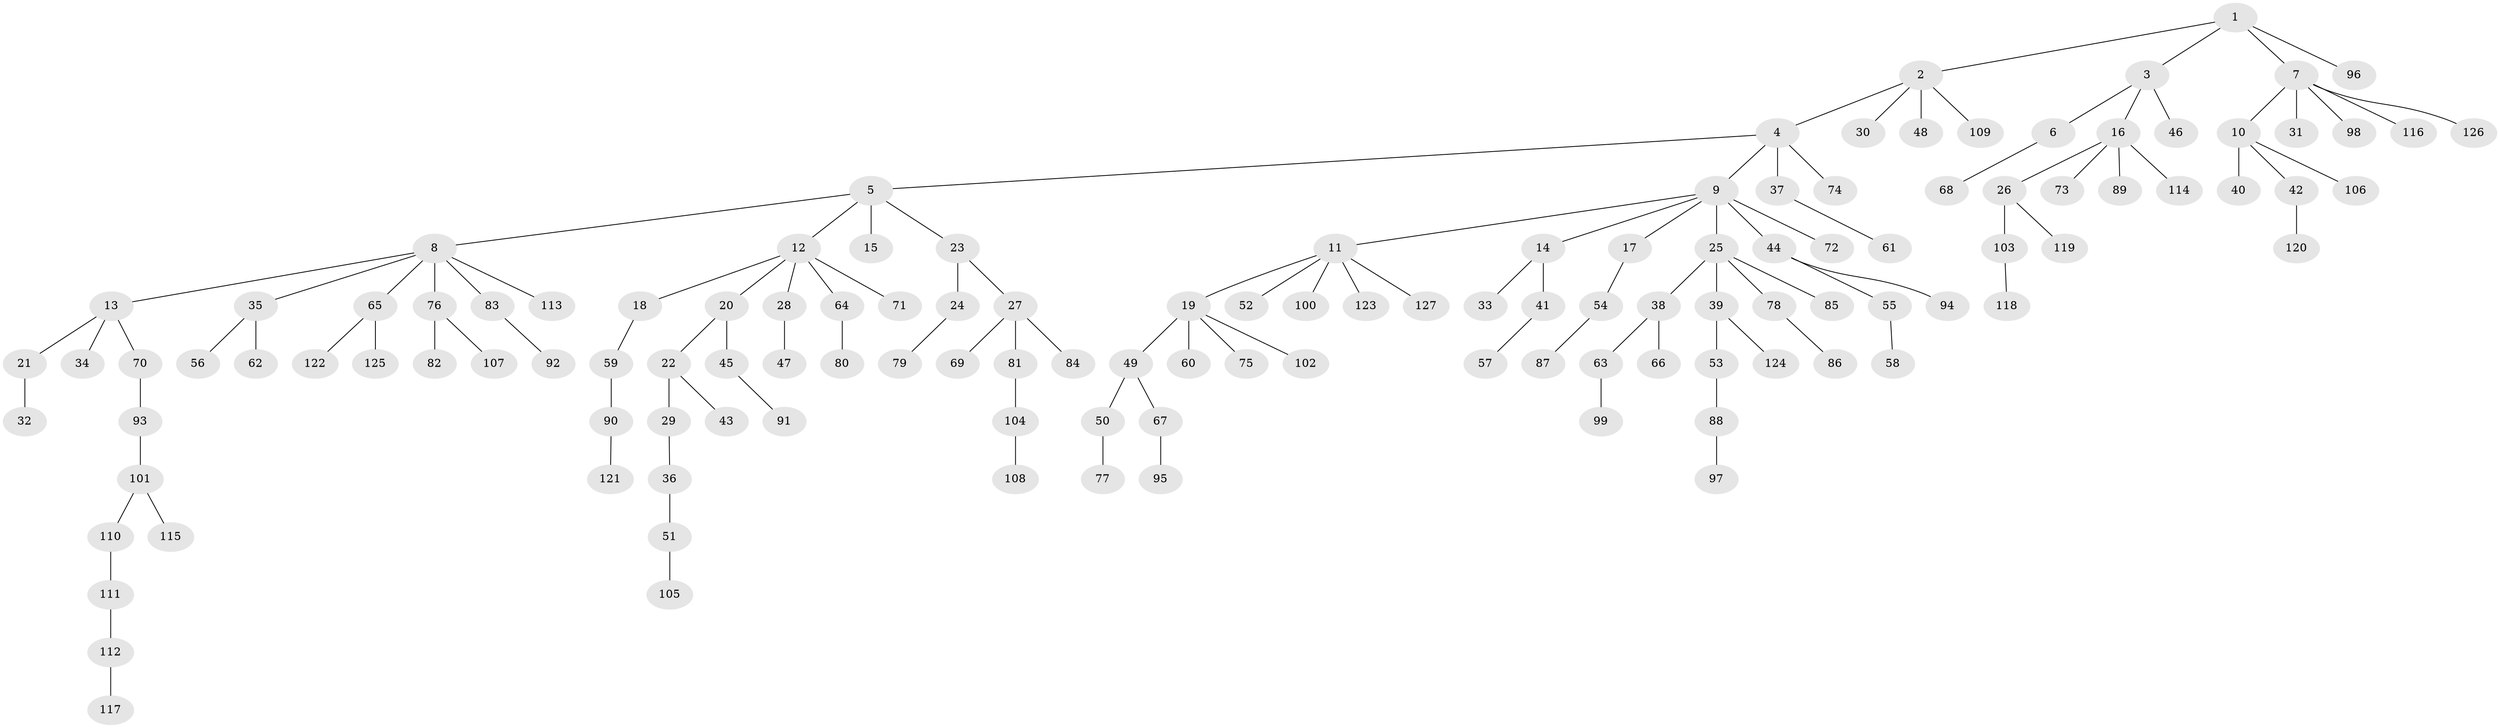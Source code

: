 // Generated by graph-tools (version 1.1) at 2025/26/03/09/25 03:26:33]
// undirected, 127 vertices, 126 edges
graph export_dot {
graph [start="1"]
  node [color=gray90,style=filled];
  1;
  2;
  3;
  4;
  5;
  6;
  7;
  8;
  9;
  10;
  11;
  12;
  13;
  14;
  15;
  16;
  17;
  18;
  19;
  20;
  21;
  22;
  23;
  24;
  25;
  26;
  27;
  28;
  29;
  30;
  31;
  32;
  33;
  34;
  35;
  36;
  37;
  38;
  39;
  40;
  41;
  42;
  43;
  44;
  45;
  46;
  47;
  48;
  49;
  50;
  51;
  52;
  53;
  54;
  55;
  56;
  57;
  58;
  59;
  60;
  61;
  62;
  63;
  64;
  65;
  66;
  67;
  68;
  69;
  70;
  71;
  72;
  73;
  74;
  75;
  76;
  77;
  78;
  79;
  80;
  81;
  82;
  83;
  84;
  85;
  86;
  87;
  88;
  89;
  90;
  91;
  92;
  93;
  94;
  95;
  96;
  97;
  98;
  99;
  100;
  101;
  102;
  103;
  104;
  105;
  106;
  107;
  108;
  109;
  110;
  111;
  112;
  113;
  114;
  115;
  116;
  117;
  118;
  119;
  120;
  121;
  122;
  123;
  124;
  125;
  126;
  127;
  1 -- 2;
  1 -- 3;
  1 -- 7;
  1 -- 96;
  2 -- 4;
  2 -- 30;
  2 -- 48;
  2 -- 109;
  3 -- 6;
  3 -- 16;
  3 -- 46;
  4 -- 5;
  4 -- 9;
  4 -- 37;
  4 -- 74;
  5 -- 8;
  5 -- 12;
  5 -- 15;
  5 -- 23;
  6 -- 68;
  7 -- 10;
  7 -- 31;
  7 -- 98;
  7 -- 116;
  7 -- 126;
  8 -- 13;
  8 -- 35;
  8 -- 65;
  8 -- 76;
  8 -- 83;
  8 -- 113;
  9 -- 11;
  9 -- 14;
  9 -- 17;
  9 -- 25;
  9 -- 44;
  9 -- 72;
  10 -- 40;
  10 -- 42;
  10 -- 106;
  11 -- 19;
  11 -- 52;
  11 -- 100;
  11 -- 123;
  11 -- 127;
  12 -- 18;
  12 -- 20;
  12 -- 28;
  12 -- 64;
  12 -- 71;
  13 -- 21;
  13 -- 34;
  13 -- 70;
  14 -- 33;
  14 -- 41;
  16 -- 26;
  16 -- 73;
  16 -- 89;
  16 -- 114;
  17 -- 54;
  18 -- 59;
  19 -- 49;
  19 -- 60;
  19 -- 75;
  19 -- 102;
  20 -- 22;
  20 -- 45;
  21 -- 32;
  22 -- 29;
  22 -- 43;
  23 -- 24;
  23 -- 27;
  24 -- 79;
  25 -- 38;
  25 -- 39;
  25 -- 78;
  25 -- 85;
  26 -- 103;
  26 -- 119;
  27 -- 69;
  27 -- 81;
  27 -- 84;
  28 -- 47;
  29 -- 36;
  35 -- 56;
  35 -- 62;
  36 -- 51;
  37 -- 61;
  38 -- 63;
  38 -- 66;
  39 -- 53;
  39 -- 124;
  41 -- 57;
  42 -- 120;
  44 -- 55;
  44 -- 94;
  45 -- 91;
  49 -- 50;
  49 -- 67;
  50 -- 77;
  51 -- 105;
  53 -- 88;
  54 -- 87;
  55 -- 58;
  59 -- 90;
  63 -- 99;
  64 -- 80;
  65 -- 122;
  65 -- 125;
  67 -- 95;
  70 -- 93;
  76 -- 82;
  76 -- 107;
  78 -- 86;
  81 -- 104;
  83 -- 92;
  88 -- 97;
  90 -- 121;
  93 -- 101;
  101 -- 110;
  101 -- 115;
  103 -- 118;
  104 -- 108;
  110 -- 111;
  111 -- 112;
  112 -- 117;
}
